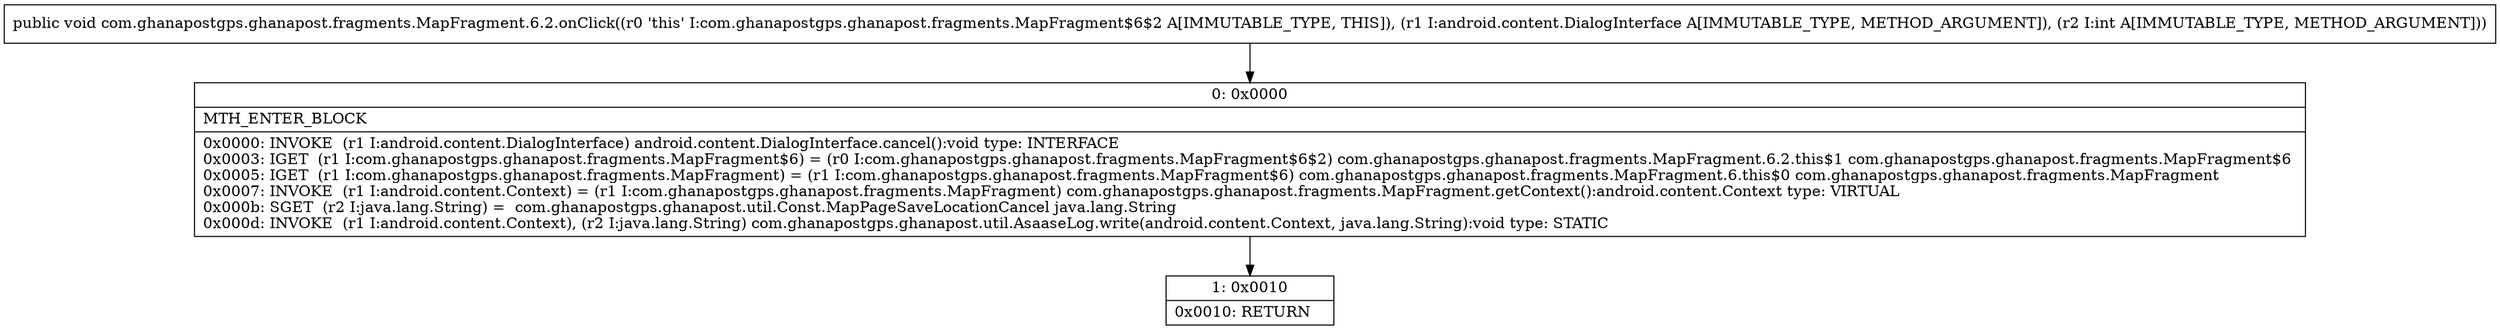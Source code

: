digraph "CFG forcom.ghanapostgps.ghanapost.fragments.MapFragment.6.2.onClick(Landroid\/content\/DialogInterface;I)V" {
Node_0 [shape=record,label="{0\:\ 0x0000|MTH_ENTER_BLOCK\l|0x0000: INVOKE  (r1 I:android.content.DialogInterface) android.content.DialogInterface.cancel():void type: INTERFACE \l0x0003: IGET  (r1 I:com.ghanapostgps.ghanapost.fragments.MapFragment$6) = (r0 I:com.ghanapostgps.ghanapost.fragments.MapFragment$6$2) com.ghanapostgps.ghanapost.fragments.MapFragment.6.2.this$1 com.ghanapostgps.ghanapost.fragments.MapFragment$6 \l0x0005: IGET  (r1 I:com.ghanapostgps.ghanapost.fragments.MapFragment) = (r1 I:com.ghanapostgps.ghanapost.fragments.MapFragment$6) com.ghanapostgps.ghanapost.fragments.MapFragment.6.this$0 com.ghanapostgps.ghanapost.fragments.MapFragment \l0x0007: INVOKE  (r1 I:android.content.Context) = (r1 I:com.ghanapostgps.ghanapost.fragments.MapFragment) com.ghanapostgps.ghanapost.fragments.MapFragment.getContext():android.content.Context type: VIRTUAL \l0x000b: SGET  (r2 I:java.lang.String) =  com.ghanapostgps.ghanapost.util.Const.MapPageSaveLocationCancel java.lang.String \l0x000d: INVOKE  (r1 I:android.content.Context), (r2 I:java.lang.String) com.ghanapostgps.ghanapost.util.AsaaseLog.write(android.content.Context, java.lang.String):void type: STATIC \l}"];
Node_1 [shape=record,label="{1\:\ 0x0010|0x0010: RETURN   \l}"];
MethodNode[shape=record,label="{public void com.ghanapostgps.ghanapost.fragments.MapFragment.6.2.onClick((r0 'this' I:com.ghanapostgps.ghanapost.fragments.MapFragment$6$2 A[IMMUTABLE_TYPE, THIS]), (r1 I:android.content.DialogInterface A[IMMUTABLE_TYPE, METHOD_ARGUMENT]), (r2 I:int A[IMMUTABLE_TYPE, METHOD_ARGUMENT])) }"];
MethodNode -> Node_0;
Node_0 -> Node_1;
}

